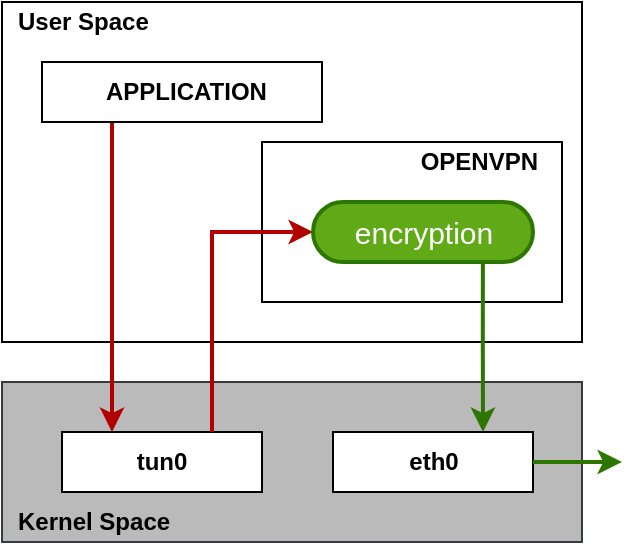 <mxfile version="12.7.9" type="device" pages="7"><diagram id="2Gxh2PVVWL3jAy-xPozY" name="Page-1"><mxGraphModel dx="765" dy="545" grid="1" gridSize="10" guides="1" tooltips="1" connect="1" arrows="1" fold="1" page="1" pageScale="1" pageWidth="850" pageHeight="1100" math="0" shadow="0"><root><mxCell id="0"/><mxCell id="1" parent="0"/><mxCell id="bnL7EOMw9ovjfz_yqcoo-2" value="" style="rounded=0;whiteSpace=wrap;html=1;fillColor=none;" parent="1" vertex="1"><mxGeometry x="200" y="330" width="290" height="170" as="geometry"/></mxCell><mxCell id="bnL7EOMw9ovjfz_yqcoo-3" value="" style="rounded=0;whiteSpace=wrap;html=1;fillColor=#BABABA;strokeColor=#36393d;" parent="1" vertex="1"><mxGeometry x="200" y="520" width="290" height="80" as="geometry"/></mxCell><mxCell id="bnL7EOMw9ovjfz_yqcoo-4" value="User Space" style="text;html=1;strokeColor=none;fillColor=none;align=left;verticalAlign=middle;whiteSpace=wrap;rounded=0;fontSize=12;fontStyle=1" parent="1" vertex="1"><mxGeometry x="206" y="330" width="80" height="20" as="geometry"/></mxCell><mxCell id="bnL7EOMw9ovjfz_yqcoo-5" value="Kernel Space" style="text;html=1;strokeColor=none;fillColor=none;align=left;verticalAlign=middle;whiteSpace=wrap;rounded=0;fontSize=12;fontStyle=1" parent="1" vertex="1"><mxGeometry x="206" y="580" width="80" height="20" as="geometry"/></mxCell><mxCell id="bnL7EOMw9ovjfz_yqcoo-13" style="edgeStyle=orthogonalEdgeStyle;rounded=0;orthogonalLoop=1;jettySize=auto;html=1;entryX=0.25;entryY=0;entryDx=0;entryDy=0;fontSize=12;exitX=0.25;exitY=1;exitDx=0;exitDy=0;strokeWidth=2;fillColor=#e51400;strokeColor=#B20000;" parent="1" source="bnL7EOMw9ovjfz_yqcoo-6" target="bnL7EOMw9ovjfz_yqcoo-11" edge="1"><mxGeometry relative="1" as="geometry"><Array as="points"><mxPoint x="255" y="390"/></Array></mxGeometry></mxCell><mxCell id="bnL7EOMw9ovjfz_yqcoo-6" value="" style="rounded=0;whiteSpace=wrap;html=1;fillColor=none;" parent="1" vertex="1"><mxGeometry x="220" y="360" width="140" height="30" as="geometry"/></mxCell><mxCell id="bnL7EOMw9ovjfz_yqcoo-7" value="" style="rounded=0;whiteSpace=wrap;html=1;fillColor=none;" parent="1" vertex="1"><mxGeometry x="330" y="400" width="150" height="80" as="geometry"/></mxCell><mxCell id="bnL7EOMw9ovjfz_yqcoo-8" value="APPLICATION" style="text;html=1;strokeColor=none;fillColor=none;align=left;verticalAlign=middle;whiteSpace=wrap;rounded=0;fontSize=12;fontStyle=1" parent="1" vertex="1"><mxGeometry x="250" y="365" width="80" height="20" as="geometry"/></mxCell><mxCell id="bnL7EOMw9ovjfz_yqcoo-9" value="OPENVPN" style="text;html=1;strokeColor=none;fillColor=none;align=right;verticalAlign=middle;whiteSpace=wrap;rounded=0;fontSize=12;fontStyle=1" parent="1" vertex="1"><mxGeometry x="390" y="400" width="80" height="20" as="geometry"/></mxCell><mxCell id="bnL7EOMw9ovjfz_yqcoo-11" value="tun0" style="rounded=0;whiteSpace=wrap;html=1;fontStyle=1" parent="1" vertex="1"><mxGeometry x="230" y="545" width="100" height="30" as="geometry"/></mxCell><mxCell id="bnL7EOMw9ovjfz_yqcoo-12" value="eth0" style="rounded=0;whiteSpace=wrap;html=1;fontStyle=1" parent="1" vertex="1"><mxGeometry x="365.5" y="545" width="100" height="30" as="geometry"/></mxCell><mxCell id="bnL7EOMw9ovjfz_yqcoo-15" style="edgeStyle=orthogonalEdgeStyle;rounded=0;orthogonalLoop=1;jettySize=auto;html=1;entryX=0;entryY=0.5;entryDx=0;entryDy=0;fontSize=12;exitX=0.75;exitY=0;exitDx=0;exitDy=0;strokeWidth=2;fillColor=#e51400;strokeColor=#B20000;" parent="1" source="bnL7EOMw9ovjfz_yqcoo-11" target="ykieWisBq4NLvNs4zli6-2" edge="1"><mxGeometry relative="1" as="geometry"><mxPoint x="266" y="300" as="sourcePoint"/><mxPoint x="365.571" y="444.857" as="targetPoint"/><Array as="points"><mxPoint x="305" y="445"/></Array></mxGeometry></mxCell><mxCell id="bnL7EOMw9ovjfz_yqcoo-18" style="edgeStyle=orthogonalEdgeStyle;rounded=0;orthogonalLoop=1;jettySize=auto;html=1;entryX=0.75;entryY=0;entryDx=0;entryDy=0;fontSize=12;exitX=0.75;exitY=1;exitDx=0;exitDy=0;strokeWidth=2;fillColor=#60a917;strokeColor=#2D7600;" parent="1" target="bnL7EOMw9ovjfz_yqcoo-12" edge="1"><mxGeometry relative="1" as="geometry"><mxPoint x="440.429" y="460.286" as="sourcePoint"/><mxPoint x="352.6" y="430" as="targetPoint"/><Array as="points"><mxPoint x="440" y="500"/><mxPoint x="440" y="500"/></Array></mxGeometry></mxCell><mxCell id="ykieWisBq4NLvNs4zli6-2" value="encryption" style="rounded=1;whiteSpace=wrap;html=1;strokeColor=#2D7600;strokeWidth=2;fillColor=#60a917;fontSize=15;align=center;fontColor=#ffffff;arcSize=50;" parent="1" vertex="1"><mxGeometry x="355.5" y="430" width="110" height="30" as="geometry"/></mxCell><mxCell id="bnL7EOMw9ovjfz_yqcoo-19" style="edgeStyle=orthogonalEdgeStyle;rounded=0;orthogonalLoop=1;jettySize=auto;html=1;fontSize=12;strokeWidth=2;fillColor=#60a917;strokeColor=#2D7600;exitX=1;exitY=0.5;exitDx=0;exitDy=0;" parent="1" source="bnL7EOMw9ovjfz_yqcoo-12" edge="1"><mxGeometry relative="1" as="geometry"><mxPoint x="510" y="560" as="targetPoint"/></mxGeometry></mxCell></root></mxGraphModel></diagram><diagram id="q6gEpP1vyjXCGdegm1OZ" name="Page-2"><mxGraphModel dx="1008" dy="563" grid="1" gridSize="10" guides="1" tooltips="1" connect="1" arrows="1" fold="1" page="1" pageScale="1" pageWidth="850" pageHeight="1100" math="0" shadow="0"><root><mxCell id="y9zjN9PgaKsKnMQRcDER-0"/><mxCell id="y9zjN9PgaKsKnMQRcDER-1" parent="y9zjN9PgaKsKnMQRcDER-0"/><mxCell id="y9zjN9PgaKsKnMQRcDER-2" value="" style="rounded=0;whiteSpace=wrap;html=1;fontSize=12;align=right;" parent="y9zjN9PgaKsKnMQRcDER-1" vertex="1"><mxGeometry x="230" y="130" width="310" height="260" as="geometry"/></mxCell><mxCell id="y9zjN9PgaKsKnMQRcDER-3" value="iptables and routing engine" style="rounded=0;whiteSpace=wrap;html=1;fontSize=14;align=center;fontStyle=2" parent="y9zjN9PgaKsKnMQRcDER-1" vertex="1"><mxGeometry x="275" y="240" width="220" height="40" as="geometry"/></mxCell><mxCell id="y9zjN9PgaKsKnMQRcDER-4" value="" style="rounded=0;whiteSpace=wrap;html=1;fillColor=#BABABA;fontSize=12;align=right;" parent="y9zjN9PgaKsKnMQRcDER-1" vertex="1"><mxGeometry x="215" y="165" width="30" height="20" as="geometry"/></mxCell><mxCell id="y9zjN9PgaKsKnMQRcDER-5" value="" style="rounded=0;whiteSpace=wrap;html=1;fillColor=#BABABA;fontSize=12;align=right;" parent="y9zjN9PgaKsKnMQRcDER-1" vertex="1"><mxGeometry x="525" y="165" width="30" height="20" as="geometry"/></mxCell><mxCell id="y9zjN9PgaKsKnMQRcDER-6" value="eth1" style="text;html=1;strokeColor=none;fillColor=none;align=left;verticalAlign=middle;whiteSpace=wrap;rounded=0;fontSize=15;fontStyle=1" parent="y9zjN9PgaKsKnMQRcDER-1" vertex="1"><mxGeometry x="235" y="143" width="40" height="20" as="geometry"/></mxCell><mxCell id="y9zjN9PgaKsKnMQRcDER-7" value="eth0" style="text;html=1;strokeColor=none;fillColor=none;align=right;verticalAlign=middle;whiteSpace=wrap;rounded=0;fontSize=15;fontStyle=1" parent="y9zjN9PgaKsKnMQRcDER-1" vertex="1"><mxGeometry x="495" y="143" width="40" height="20" as="geometry"/></mxCell><mxCell id="y9zjN9PgaKsKnMQRcDER-9" value="&lt;span style=&quot;white-space: normal&quot;&gt;openvpn&lt;/span&gt;" style="rounded=1;whiteSpace=wrap;html=1;fontSize=12;align=center;arcSize=50;" parent="y9zjN9PgaKsKnMQRcDER-1" vertex="1"><mxGeometry x="290" y="335" width="80" height="30" as="geometry"/></mxCell><mxCell id="y9zjN9PgaKsKnMQRcDER-10" value="" style="rounded=0;whiteSpace=wrap;html=1;fillColor=#BABABA;fontSize=12;align=right;" parent="y9zjN9PgaKsKnMQRcDER-1" vertex="1"><mxGeometry x="425" y="339" width="30" height="20" as="geometry"/></mxCell><mxCell id="y9zjN9PgaKsKnMQRcDER-11" value="tun0" style="text;html=1;strokeColor=none;fillColor=none;align=center;verticalAlign=middle;whiteSpace=wrap;rounded=0;fontSize=15;fontStyle=1" parent="y9zjN9PgaKsKnMQRcDER-1" vertex="1"><mxGeometry x="455" y="344" width="40" height="10" as="geometry"/></mxCell><mxCell id="y9zjN9PgaKsKnMQRcDER-13" value="" style="shape=link;html=1;strokeWidth=4;fontSize=12;entryX=0.25;entryY=1;entryDx=0;entryDy=0;exitX=0.5;exitY=0;exitDx=0;exitDy=0;fillColor=#60a917;strokeColor=#2D7600;" parent="y9zjN9PgaKsKnMQRcDER-1" source="y9zjN9PgaKsKnMQRcDER-9" target="y9zjN9PgaKsKnMQRcDER-3" edge="1"><mxGeometry width="50" height="50" relative="1" as="geometry"><mxPoint x="320" y="330" as="sourcePoint"/><mxPoint x="370" y="280" as="targetPoint"/></mxGeometry></mxCell><mxCell id="y9zjN9PgaKsKnMQRcDER-14" value="" style="endArrow=none;html=1;strokeWidth=4;fontSize=12;exitX=1;exitY=0.5;exitDx=0;exitDy=0;entryX=0;entryY=0.5;entryDx=0;entryDy=0;fillColor=#e51400;strokeColor=#B20000;" parent="y9zjN9PgaKsKnMQRcDER-1" source="y9zjN9PgaKsKnMQRcDER-9" target="y9zjN9PgaKsKnMQRcDER-10" edge="1"><mxGeometry width="50" height="50" relative="1" as="geometry"><mxPoint x="380" y="385" as="sourcePoint"/><mxPoint x="430" y="335" as="targetPoint"/></mxGeometry></mxCell><mxCell id="y9zjN9PgaKsKnMQRcDER-15" value="" style="endArrow=none;html=1;strokeWidth=4;fontSize=12;entryX=0.5;entryY=0;entryDx=0;entryDy=0;fillColor=#e51400;strokeColor=#B20000;" parent="y9zjN9PgaKsKnMQRcDER-1" target="y9zjN9PgaKsKnMQRcDER-10" edge="1"><mxGeometry width="50" height="50" relative="1" as="geometry"><mxPoint x="440" y="314.0" as="sourcePoint"/><mxPoint x="440" y="345" as="targetPoint"/></mxGeometry></mxCell><mxCell id="y9zjN9PgaKsKnMQRcDER-16" value="" style="endArrow=none;html=1;strokeWidth=4;fontSize=12;exitX=0;exitY=0.5;exitDx=0;exitDy=0;entryX=0.75;entryY=0;entryDx=0;entryDy=0;rounded=1;fillColor=#e51400;strokeColor=#B20000;" parent="y9zjN9PgaKsKnMQRcDER-1" source="y9zjN9PgaKsKnMQRcDER-5" target="y9zjN9PgaKsKnMQRcDER-3" edge="1"><mxGeometry width="50" height="50" relative="1" as="geometry"><mxPoint x="450.0" y="290" as="sourcePoint"/><mxPoint x="450" y="340" as="targetPoint"/><Array as="points"><mxPoint x="440" y="175"/></Array></mxGeometry></mxCell><mxCell id="y9zjN9PgaKsKnMQRcDER-17" value="" style="endArrow=none;html=1;strokeWidth=4;fontSize=12;exitX=0.25;exitY=0;exitDx=0;exitDy=0;entryX=1;entryY=0.5;entryDx=0;entryDy=0;curved=1;shape=link;fillColor=#60a917;strokeColor=#2D7600;" parent="y9zjN9PgaKsKnMQRcDER-1" source="y9zjN9PgaKsKnMQRcDER-3" target="y9zjN9PgaKsKnMQRcDER-4" edge="1"><mxGeometry width="50" height="50" relative="1" as="geometry"><mxPoint x="290.0" y="245" as="sourcePoint"/><mxPoint x="375" y="180" as="targetPoint"/><Array as="points"><mxPoint x="330" y="175"/></Array></mxGeometry></mxCell><mxCell id="y9zjN9PgaKsKnMQRcDER-18" value="" style="shape=link;html=1;strokeWidth=4;fontSize=12;entryX=0;entryY=0.5;entryDx=0;entryDy=0;fillColor=#60a917;strokeColor=#2D7600;" parent="y9zjN9PgaKsKnMQRcDER-1" target="y9zjN9PgaKsKnMQRcDER-4" edge="1"><mxGeometry width="50" height="50" relative="1" as="geometry"><mxPoint x="130" y="175" as="sourcePoint"/><mxPoint x="210" y="190" as="targetPoint"/></mxGeometry></mxCell><mxCell id="y9zjN9PgaKsKnMQRcDER-19" value="" style="endArrow=none;html=1;strokeWidth=4;fontSize=12;exitX=1;exitY=0.5;exitDx=0;exitDy=0;fillColor=#e51400;strokeColor=#B20000;" parent="y9zjN9PgaKsKnMQRcDER-1" source="y9zjN9PgaKsKnMQRcDER-5" edge="1"><mxGeometry width="50" height="50" relative="1" as="geometry"><mxPoint x="600" y="210" as="sourcePoint"/><mxPoint x="640" y="175" as="targetPoint"/></mxGeometry></mxCell><mxCell id="y9zjN9PgaKsKnMQRcDER-27" value="INTERNET" style="text;html=1;strokeColor=none;fillColor=none;align=right;verticalAlign=middle;whiteSpace=wrap;rounded=0;fontSize=17;" parent="y9zjN9PgaKsKnMQRcDER-1" vertex="1"><mxGeometry x="20" y="148" width="100" height="50" as="geometry"/></mxCell><mxCell id="y9zjN9PgaKsKnMQRcDER-28" value="internal network" style="text;html=1;strokeColor=none;fillColor=none;align=left;verticalAlign=middle;whiteSpace=wrap;rounded=0;fontSize=17;" parent="y9zjN9PgaKsKnMQRcDER-1" vertex="1"><mxGeometry x="650" y="150" width="100" height="50" as="geometry"/></mxCell><mxCell id="y9zjN9PgaKsKnMQRcDER-33" value="192.168.0.1" style="text;html=1;strokeColor=none;fillColor=none;align=left;verticalAlign=middle;whiteSpace=wrap;rounded=0;fontSize=10;fontStyle=2" parent="y9zjN9PgaKsKnMQRcDER-1" vertex="1"><mxGeometry x="560" y="156.5" width="70" height="13" as="geometry"/></mxCell><mxCell id="y9zjN9PgaKsKnMQRcDER-36" value="192.168.0.0/24" style="text;html=1;strokeColor=none;fillColor=none;align=left;verticalAlign=middle;whiteSpace=wrap;rounded=0;fontSize=10;fontStyle=2" parent="y9zjN9PgaKsKnMQRcDER-1" vertex="1"><mxGeometry x="650" y="200" width="70" height="13" as="geometry"/></mxCell><mxCell id="y9zjN9PgaKsKnMQRcDER-37" value="public IP" style="text;html=1;strokeColor=none;fillColor=none;align=right;verticalAlign=middle;whiteSpace=wrap;rounded=0;fontSize=10;fontStyle=2" parent="y9zjN9PgaKsKnMQRcDER-1" vertex="1"><mxGeometry x="140" y="153.5" width="70" height="13" as="geometry"/></mxCell><mxCell id="y9zjN9PgaKsKnMQRcDER-39" value="&lt;span style=&quot;font-size: 10px;&quot;&gt;10.8.0.1&lt;/span&gt;" style="text;html=1;strokeColor=none;fillColor=none;align=center;verticalAlign=middle;whiteSpace=wrap;rounded=0;fontSize=10;fontStyle=2" parent="y9zjN9PgaKsKnMQRcDER-1" vertex="1"><mxGeometry x="410" y="359" width="60" height="13" as="geometry"/></mxCell><mxCell id="y9zjN9PgaKsKnMQRcDER-41" value="" style="endArrow=none;html=1;strokeWidth=4;fontSize=12;exitX=0.75;exitY=1;exitDx=0;exitDy=0;entryX=0.5;entryY=0;entryDx=0;entryDy=0;fillColor=#e51400;strokeColor=#B20000;" parent="y9zjN9PgaKsKnMQRcDER-1" source="y9zjN9PgaKsKnMQRcDER-3" edge="1"><mxGeometry width="50" height="50" relative="1" as="geometry"><mxPoint x="440.0" y="280" as="sourcePoint"/><mxPoint x="440" y="300" as="targetPoint"/></mxGeometry></mxCell><mxCell id="y9zjN9PgaKsKnMQRcDER-43" value="tunnel entry and exit point" style="text;html=1;strokeColor=none;fillColor=none;align=left;verticalAlign=middle;whiteSpace=wrap;rounded=0;fontSize=11;fontStyle=2" parent="y9zjN9PgaKsKnMQRcDER-1" vertex="1"><mxGeometry x="455" y="287" width="90" height="40" as="geometry"/></mxCell><mxCell id="lCAaFNdQ_fROax1Qq2bc-1" value="" style="rhombus;whiteSpace=wrap;html=1;strokeWidth=2;fontSize=15;align=center;fillColor=#000000;strokeColor=#B20000;fontColor=#ffffff;" vertex="1" parent="y9zjN9PgaKsKnMQRcDER-1"><mxGeometry x="430" y="297" width="20" height="20" as="geometry"/></mxCell></root></mxGraphModel></diagram><diagram id="kWKFOkUEibINnU5A3KW6" name="Page-3"><mxGraphModel dx="835" dy="466" grid="1" gridSize="10" guides="1" tooltips="1" connect="1" arrows="1" fold="1" page="1" pageScale="1" pageWidth="850" pageHeight="1100" math="0" shadow="0"><root><mxCell id="woJ1IDkSWNfxMpXiz3Ig-0"/><mxCell id="woJ1IDkSWNfxMpXiz3Ig-1" parent="woJ1IDkSWNfxMpXiz3Ig-0"/><mxCell id="woJ1IDkSWNfxMpXiz3Ig-11" style="edgeStyle=orthogonalEdgeStyle;rounded=1;orthogonalLoop=1;jettySize=auto;html=1;entryX=0.5;entryY=0;entryDx=0;entryDy=0;strokeWidth=2;fontSize=11;exitX=1;exitY=0.5;exitDx=0;exitDy=0;" parent="woJ1IDkSWNfxMpXiz3Ig-1" source="woJ1IDkSWNfxMpXiz3Ig-4" target="woJ1IDkSWNfxMpXiz3Ig-7" edge="1"><mxGeometry relative="1" as="geometry"><Array as="points"><mxPoint x="278" y="370"/></Array></mxGeometry></mxCell><mxCell id="woJ1IDkSWNfxMpXiz3Ig-13" style="edgeStyle=orthogonalEdgeStyle;rounded=1;orthogonalLoop=1;jettySize=auto;html=1;entryX=0.5;entryY=0;entryDx=0;entryDy=0;strokeWidth=2;fontSize=11;" parent="woJ1IDkSWNfxMpXiz3Ig-1" source="woJ1IDkSWNfxMpXiz3Ig-4" target="woJ1IDkSWNfxMpXiz3Ig-10" edge="1"><mxGeometry relative="1" as="geometry"><Array as="points"><mxPoint x="105" y="450"/><mxPoint x="105" y="450"/></Array></mxGeometry></mxCell><mxCell id="woJ1IDkSWNfxMpXiz3Ig-4" value="&lt;table border=&quot;1&quot; width=&quot;100%&quot; cellpadding=&quot;4&quot; style=&quot;width: 100% ; height: 100% ; border-collapse: collapse&quot;&gt;&lt;tbody&gt;&lt;tr&gt;&lt;th&gt;&lt;b&gt;PREROUTING&lt;/b&gt;&lt;/th&gt;&lt;/tr&gt;&lt;tr&gt;&lt;td&gt;&lt;i&gt;rule 1&lt;/i&gt;&lt;/td&gt;&lt;/tr&gt;&lt;tr&gt;&lt;td&gt;&lt;i&gt;jump rule&lt;br&gt;&lt;/i&gt;&lt;/td&gt;&lt;/tr&gt;&lt;tr&gt;&lt;td&gt;&lt;i&gt;next rule&lt;/i&gt;&lt;/td&gt;&lt;/tr&gt;&lt;tr&gt;&lt;td&gt;&lt;i&gt;last rule&lt;/i&gt;&lt;/td&gt;&lt;/tr&gt;&lt;/tbody&gt;&lt;/table&gt;" style="text;html=1;strokeColor=none;fillColor=none;overflow=fill;fontSize=11;align=center;" parent="woJ1IDkSWNfxMpXiz3Ig-1" vertex="1"><mxGeometry x="50" y="315" width="110" height="110" as="geometry"/></mxCell><mxCell id="woJ1IDkSWNfxMpXiz3Ig-9" style="edgeStyle=orthogonalEdgeStyle;rounded=1;orthogonalLoop=1;jettySize=auto;html=1;entryX=0.5;entryY=0;entryDx=0;entryDy=0;strokeWidth=2;fontSize=11;dashed=1;exitX=1;exitY=0.5;exitDx=0;exitDy=0;dashPattern=1 2;" parent="woJ1IDkSWNfxMpXiz3Ig-1" source="woJ1IDkSWNfxMpXiz3Ig-7" target="woJ1IDkSWNfxMpXiz3Ig-8" edge="1"><mxGeometry relative="1" as="geometry"><mxPoint x="600" y="565" as="sourcePoint"/><Array as="points"><mxPoint x="370" y="465"/><mxPoint x="370" y="390"/><mxPoint x="472" y="390"/></Array></mxGeometry></mxCell><mxCell id="pqVwQaMfqyulbZ3cfGr7-2" style="edgeStyle=orthogonalEdgeStyle;rounded=1;orthogonalLoop=1;jettySize=auto;html=1;strokeWidth=2;exitX=0.5;exitY=1;exitDx=0;exitDy=0;entryX=1.003;entryY=0.72;entryDx=0;entryDy=0;entryPerimeter=0;" parent="woJ1IDkSWNfxMpXiz3Ig-1" source="woJ1IDkSWNfxMpXiz3Ig-7" target="woJ1IDkSWNfxMpXiz3Ig-4" edge="1"><mxGeometry relative="1" as="geometry"><Array as="points"><mxPoint x="277" y="540"/><mxPoint x="190" y="540"/><mxPoint x="190" y="394"/></Array><mxPoint x="162" y="393" as="targetPoint"/></mxGeometry></mxCell><mxCell id="woJ1IDkSWNfxMpXiz3Ig-7" value="&lt;table border=&quot;1&quot; width=&quot;100%&quot; cellpadding=&quot;4&quot; style=&quot;width: 100% ; height: 100% ; border-collapse: collapse&quot;&gt;&lt;tbody&gt;&lt;tr&gt;&lt;th&gt;&lt;b&gt;APP1_FIREWALL&lt;/b&gt;&lt;/th&gt;&lt;/tr&gt;&lt;tr&gt;&lt;td&gt;&lt;i&gt;rule 1&lt;/i&gt;&lt;/td&gt;&lt;/tr&gt;&lt;tr&gt;&lt;td&gt;&lt;i&gt;jump rule&lt;/i&gt;&lt;/td&gt;&lt;/tr&gt;&lt;tr&gt;&lt;td&gt;&lt;i&gt;next rule&lt;/i&gt;&lt;/td&gt;&lt;/tr&gt;&lt;tr&gt;&lt;td&gt;&lt;i&gt;last rule&lt;/i&gt;&lt;/td&gt;&lt;/tr&gt;&lt;/tbody&gt;&lt;/table&gt;" style="text;html=1;strokeColor=none;fillColor=none;overflow=fill;fontSize=11;align=center;" parent="woJ1IDkSWNfxMpXiz3Ig-1" vertex="1"><mxGeometry x="225" y="410" width="105" height="110" as="geometry"/></mxCell><mxCell id="woJ1IDkSWNfxMpXiz3Ig-12" style="edgeStyle=orthogonalEdgeStyle;rounded=1;orthogonalLoop=1;jettySize=auto;html=1;strokeWidth=2;fontSize=11;exitX=0.5;exitY=1;exitDx=0;exitDy=0;entryX=1.007;entryY=0.707;entryDx=0;entryDy=0;dashed=1;entryPerimeter=0;dashPattern=1 2;" parent="woJ1IDkSWNfxMpXiz3Ig-1" source="woJ1IDkSWNfxMpXiz3Ig-8" target="woJ1IDkSWNfxMpXiz3Ig-7" edge="1"><mxGeometry relative="1" as="geometry"><Array as="points"><mxPoint x="472" y="540"/><mxPoint x="370" y="540"/><mxPoint x="370" y="488"/></Array><mxPoint x="752" y="535" as="targetPoint"/></mxGeometry></mxCell><mxCell id="woJ1IDkSWNfxMpXiz3Ig-8" value="&lt;table border=&quot;1&quot; width=&quot;100%&quot; cellpadding=&quot;4&quot; style=&quot;width: 100% ; height: 100% ; border-collapse: collapse&quot;&gt;&lt;tbody&gt;&lt;tr&gt;&lt;th&gt;&lt;b&gt;APP{n}_FIREWALL&lt;/b&gt;&lt;/th&gt;&lt;/tr&gt;&lt;tr&gt;&lt;td&gt;&lt;i&gt;rule 1&lt;/i&gt;&lt;/td&gt;&lt;/tr&gt;&lt;tr&gt;&lt;td&gt;&lt;i&gt;...&lt;/i&gt;&lt;/td&gt;&lt;/tr&gt;&lt;tr&gt;&lt;td&gt;&lt;i&gt;last rule&lt;/i&gt;&lt;/td&gt;&lt;/tr&gt;&lt;/tbody&gt;&lt;/table&gt;" style="text;html=1;strokeColor=none;fillColor=none;overflow=fill;fontSize=11;align=center;" parent="woJ1IDkSWNfxMpXiz3Ig-1" vertex="1"><mxGeometry x="410" y="410" width="125" height="110" as="geometry"/></mxCell><mxCell id="woJ1IDkSWNfxMpXiz3Ig-10" value="&lt;table border=&quot;1&quot; width=&quot;100%&quot; cellpadding=&quot;4&quot; style=&quot;width: 100% ; height: 100% ; border-collapse: collapse&quot;&gt;&lt;tbody&gt;&lt;tr&gt;&lt;th&gt;&lt;b&gt;INPUT&lt;/b&gt;&lt;/th&gt;&lt;/tr&gt;&lt;tr&gt;&lt;td&gt;&lt;i&gt;rule 1&lt;/i&gt;&lt;/td&gt;&lt;/tr&gt;&lt;tr&gt;&lt;td&gt;&lt;i&gt;...&lt;/i&gt;&lt;/td&gt;&lt;/tr&gt;&lt;tr&gt;&lt;td&gt;&lt;i&gt;last rule&lt;/i&gt;&lt;/td&gt;&lt;/tr&gt;&lt;/tbody&gt;&lt;/table&gt;" style="text;html=1;strokeColor=none;fillColor=none;overflow=fill;fontSize=11;align=center;" parent="woJ1IDkSWNfxMpXiz3Ig-1" vertex="1"><mxGeometry x="50" y="485" width="110" height="110" as="geometry"/></mxCell></root></mxGraphModel></diagram><diagram id="htvx0210hI2VqbaeqmIK" name="Page-4"><mxGraphModel dx="2924" dy="1632" grid="1" gridSize="10" guides="1" tooltips="1" connect="1" arrows="1" fold="1" page="1" pageScale="1" pageWidth="850" pageHeight="1100" math="0" shadow="0"><root><mxCell id="74zGjGMep3Pno55tc-ew-0"/><mxCell id="74zGjGMep3Pno55tc-ew-1" parent="74zGjGMep3Pno55tc-ew-0"/><mxCell id="74zGjGMep3Pno55tc-ew-18" value="" style="rounded=0;whiteSpace=wrap;html=1;fillColor=#ffe6cc;strokeColor=#d79b00;" vertex="1" parent="74zGjGMep3Pno55tc-ew-1"><mxGeometry x="130" y="679" width="610" height="425" as="geometry"/></mxCell><mxCell id="74zGjGMep3Pno55tc-ew-23" value="" style="rounded=0;whiteSpace=wrap;html=1;fillColor=#a20025;strokeColor=#6F0000;strokeWidth=4;fontColor=#ffffff;opacity=20;" vertex="1" parent="74zGjGMep3Pno55tc-ew-1"><mxGeometry x="155" y="703" width="560" height="170" as="geometry"/></mxCell><mxCell id="74zGjGMep3Pno55tc-ew-2" value="" style="rounded=0;whiteSpace=wrap;html=1;fillColor=#dae8fc;strokeColor=#6c8ebf;" vertex="1" parent="74zGjGMep3Pno55tc-ew-1"><mxGeometry x="130" y="100" width="610" height="200" as="geometry"/></mxCell><mxCell id="74zGjGMep3Pno55tc-ew-5" value="Service Client Layer" style="text;html=1;strokeColor=none;fillColor=none;align=left;verticalAlign=middle;whiteSpace=wrap;rounded=0;fontStyle=1;fontSize=18;" vertex="1" parent="74zGjGMep3Pno55tc-ew-1"><mxGeometry x="130" y="70" width="230" height="20" as="geometry"/></mxCell><mxCell id="74zGjGMep3Pno55tc-ew-6" value="Mysterium VPN application" style="rounded=1;whiteSpace=wrap;html=1;align=center;fontSize=18;fillColor=#0050ef;strokeColor=#001DBC;fontColor=#ffffff;strokeWidth=4;" vertex="1" parent="74zGjGMep3Pno55tc-ew-1"><mxGeometry x="220" y="150" width="160" height="100" as="geometry"/></mxCell><mxCell id="74zGjGMep3Pno55tc-ew-7" value="3rd party VPN application" style="rounded=1;whiteSpace=wrap;html=1;align=center;fontSize=18;fillColor=#0050ef;strokeColor=#001DBC;fontColor=#ffffff;strokeWidth=4;" vertex="1" parent="74zGjGMep3Pno55tc-ew-1"><mxGeometry x="480" y="150" width="160" height="100" as="geometry"/></mxCell><mxCell id="74zGjGMep3Pno55tc-ew-8" value="" style="rounded=0;whiteSpace=wrap;html=1;fillColor=#d5e8d4;strokeColor=#82b366;" vertex="1" parent="74zGjGMep3Pno55tc-ew-1"><mxGeometry x="130" y="380" width="610" height="200" as="geometry"/></mxCell><mxCell id="74zGjGMep3Pno55tc-ew-9" value="Service Provider Layer" style="text;html=1;strokeColor=none;fillColor=none;align=left;verticalAlign=middle;whiteSpace=wrap;rounded=0;fontStyle=1;fontSize=18;" vertex="1" parent="74zGjGMep3Pno55tc-ew-1"><mxGeometry x="130" y="340" width="140" height="20" as="geometry"/></mxCell><mxCell id="74zGjGMep3Pno55tc-ew-10" value="Service Node" style="rounded=1;whiteSpace=wrap;html=1;align=center;fontSize=18;fillColor=#60a917;strokeColor=#2D7600;fontColor=#ffffff;strokeWidth=4;" vertex="1" parent="74zGjGMep3Pno55tc-ew-1"><mxGeometry x="170" y="430" width="160" height="100" as="geometry"/></mxCell><mxCell id="74zGjGMep3Pno55tc-ew-11" value="Service Node" style="rounded=1;whiteSpace=wrap;html=1;align=center;fontSize=18;fillColor=#60a917;strokeColor=#2D7600;fontColor=#ffffff;strokeWidth=4;" vertex="1" parent="74zGjGMep3Pno55tc-ew-1"><mxGeometry x="540" y="430" width="160" height="100" as="geometry"/></mxCell><mxCell id="74zGjGMep3Pno55tc-ew-19" value="Service Provider Layer" style="text;html=1;strokeColor=none;fillColor=none;align=left;verticalAlign=middle;whiteSpace=wrap;rounded=0;fontStyle=1;fontSize=18;" vertex="1" parent="74zGjGMep3Pno55tc-ew-1"><mxGeometry x="130" y="640" width="140" height="20" as="geometry"/></mxCell><mxCell id="74zGjGMep3Pno55tc-ew-20" value="&lt;b&gt;Identity&lt;br&gt;&lt;/b&gt;Service" style="rounded=1;whiteSpace=wrap;html=1;align=center;fontSize=18;fillColor=#a0522d;strokeColor=#6D1F00;fontColor=#ffffff;strokeWidth=4;" vertex="1" parent="74zGjGMep3Pno55tc-ew-1"><mxGeometry x="170" y="738" width="160" height="100" as="geometry"/></mxCell><mxCell id="74zGjGMep3Pno55tc-ew-21" value="&lt;b&gt;Payment&lt;br&gt;&lt;/b&gt;Service" style="rounded=1;whiteSpace=wrap;html=1;align=center;fontSize=18;fillColor=#a0522d;strokeColor=#6D1F00;fontColor=#ffffff;strokeWidth=4;" vertex="1" parent="74zGjGMep3Pno55tc-ew-1"><mxGeometry x="540" y="738" width="160" height="100" as="geometry"/></mxCell><mxCell id="74zGjGMep3Pno55tc-ew-22" value="&lt;b&gt;Discovery&lt;br&gt;&lt;/b&gt;Service" style="rounded=1;whiteSpace=wrap;html=1;align=center;fontSize=18;fillColor=#a0522d;strokeColor=#6D1F00;fontColor=#ffffff;strokeWidth=4;" vertex="1" parent="74zGjGMep3Pno55tc-ew-1"><mxGeometry x="355" y="738" width="160" height="100" as="geometry"/></mxCell><mxCell id="74zGjGMep3Pno55tc-ew-24" value="" style="rounded=0;whiteSpace=wrap;html=1;fillColor=#a20025;strokeColor=#6F0000;strokeWidth=4;fontColor=#ffffff;opacity=20;" vertex="1" parent="74zGjGMep3Pno55tc-ew-1"><mxGeometry x="155" y="910.5" width="560" height="170" as="geometry"/></mxCell><mxCell id="74zGjGMep3Pno55tc-ew-25" value="Registered Identities" style="rounded=1;whiteSpace=wrap;html=1;align=center;fontSize=18;fillColor=#a0522d;strokeColor=#6D1F00;fontColor=#ffffff;strokeWidth=4;" vertex="1" parent="74zGjGMep3Pno55tc-ew-1"><mxGeometry x="170" y="945.5" width="160" height="100" as="geometry"/></mxCell><mxCell id="74zGjGMep3Pno55tc-ew-26" value="Balance" style="rounded=1;whiteSpace=wrap;html=1;align=center;fontSize=18;fillColor=#a0522d;strokeColor=#6D1F00;fontColor=#ffffff;strokeWidth=4;" vertex="1" parent="74zGjGMep3Pno55tc-ew-1"><mxGeometry x="540" y="945.5" width="160" height="100" as="geometry"/></mxCell><mxCell id="74zGjGMep3Pno55tc-ew-27" value="Available&lt;br&gt;Services" style="rounded=1;whiteSpace=wrap;html=1;align=center;fontSize=18;fillColor=#a0522d;strokeColor=#6D1F00;fontColor=#ffffff;strokeWidth=4;" vertex="1" parent="74zGjGMep3Pno55tc-ew-1"><mxGeometry x="355" y="945.5" width="160" height="100" as="geometry"/></mxCell><mxCell id="74zGjGMep3Pno55tc-ew-28" value="Decentralized Service Infrastructure Layer" style="text;html=1;strokeColor=none;fillColor=none;align=left;verticalAlign=middle;whiteSpace=wrap;rounded=0;fontStyle=1;fontSize=15;" vertex="1" parent="74zGjGMep3Pno55tc-ew-1"><mxGeometry x="155" y="704" width="425" height="20" as="geometry"/></mxCell><mxCell id="74zGjGMep3Pno55tc-ew-29" value="Decentralized Databases Layer" style="text;html=1;strokeColor=none;fillColor=none;align=left;verticalAlign=middle;whiteSpace=wrap;rounded=0;fontStyle=1;fontSize=15;" vertex="1" parent="74zGjGMep3Pno55tc-ew-1"><mxGeometry x="155" y="1056.5" width="425" height="20" as="geometry"/></mxCell><mxCell id="74zGjGMep3Pno55tc-ew-30" value="" style="endArrow=classic;startArrow=classic;html=1;fontSize=15;entryX=0.5;entryY=1;entryDx=0;entryDy=0;exitX=0.5;exitY=0;exitDx=0;exitDy=0;strokeWidth=4;" edge="1" parent="74zGjGMep3Pno55tc-ew-1" source="74zGjGMep3Pno55tc-ew-25" target="74zGjGMep3Pno55tc-ew-20"><mxGeometry width="50" height="50" relative="1" as="geometry"><mxPoint x="260" y="924" as="sourcePoint"/><mxPoint x="310" y="874" as="targetPoint"/></mxGeometry></mxCell><mxCell id="74zGjGMep3Pno55tc-ew-31" value="" style="endArrow=classic;startArrow=classic;html=1;fontSize=15;entryX=0.5;entryY=1;entryDx=0;entryDy=0;exitX=0.5;exitY=0;exitDx=0;exitDy=0;strokeWidth=4;" edge="1" parent="74zGjGMep3Pno55tc-ew-1" source="74zGjGMep3Pno55tc-ew-27" target="74zGjGMep3Pno55tc-ew-22"><mxGeometry width="50" height="50" relative="1" as="geometry"><mxPoint x="260" y="955.5" as="sourcePoint"/><mxPoint x="260" y="848" as="targetPoint"/></mxGeometry></mxCell><mxCell id="74zGjGMep3Pno55tc-ew-32" value="" style="endArrow=classic;startArrow=classic;html=1;fontSize=15;entryX=0.5;entryY=1;entryDx=0;entryDy=0;exitX=0.5;exitY=0;exitDx=0;exitDy=0;strokeWidth=4;" edge="1" parent="74zGjGMep3Pno55tc-ew-1" source="74zGjGMep3Pno55tc-ew-26" target="74zGjGMep3Pno55tc-ew-21"><mxGeometry width="50" height="50" relative="1" as="geometry"><mxPoint x="445.0" y="955.5" as="sourcePoint"/><mxPoint x="445.0" y="848" as="targetPoint"/></mxGeometry></mxCell><mxCell id="74zGjGMep3Pno55tc-ew-33" value="" style="endArrow=classic;startArrow=classic;html=1;fontSize=15;entryX=0.5;entryY=1;entryDx=0;entryDy=0;exitX=0.25;exitY=0;exitDx=0;exitDy=0;strokeWidth=4;" edge="1" parent="74zGjGMep3Pno55tc-ew-1" source="74zGjGMep3Pno55tc-ew-18" target="74zGjGMep3Pno55tc-ew-10"><mxGeometry width="50" height="50" relative="1" as="geometry"><mxPoint x="260" y="921.5" as="sourcePoint"/><mxPoint x="260" y="814" as="targetPoint"/></mxGeometry></mxCell><mxCell id="74zGjGMep3Pno55tc-ew-35" value="" style="endArrow=classic;startArrow=classic;html=1;fontSize=15;exitX=0.75;exitY=0;exitDx=0;exitDy=0;strokeWidth=4;entryX=0.5;entryY=1;entryDx=0;entryDy=0;" edge="1" parent="74zGjGMep3Pno55tc-ew-1" source="74zGjGMep3Pno55tc-ew-18" target="74zGjGMep3Pno55tc-ew-11"><mxGeometry width="50" height="50" relative="1" as="geometry"><mxPoint x="445" y="655" as="sourcePoint"/><mxPoint x="445" y="540" as="targetPoint"/></mxGeometry></mxCell><mxCell id="74zGjGMep3Pno55tc-ew-36" value="" style="endArrow=none;startArrow=classic;html=1;fontSize=15;exitX=0.25;exitY=0;exitDx=0;exitDy=0;strokeWidth=4;entryX=0.5;entryY=1;entryDx=0;entryDy=0;endFill=0;" edge="1" parent="74zGjGMep3Pno55tc-ew-1" source="74zGjGMep3Pno55tc-ew-8" target="74zGjGMep3Pno55tc-ew-6"><mxGeometry width="50" height="50" relative="1" as="geometry"><mxPoint x="292.5" y="655" as="sourcePoint"/><mxPoint x="260" y="540" as="targetPoint"/></mxGeometry></mxCell><mxCell id="74zGjGMep3Pno55tc-ew-37" value="" style="endArrow=none;startArrow=classic;html=1;fontSize=15;exitX=0.75;exitY=0;exitDx=0;exitDy=0;strokeWidth=4;entryX=0.5;entryY=1;entryDx=0;entryDy=0;endFill=0;" edge="1" parent="74zGjGMep3Pno55tc-ew-1" source="74zGjGMep3Pno55tc-ew-8" target="74zGjGMep3Pno55tc-ew-7"><mxGeometry width="50" height="50" relative="1" as="geometry"><mxPoint x="292.5" y="390" as="sourcePoint"/><mxPoint x="310" y="260" as="targetPoint"/></mxGeometry></mxCell><mxCell id="74zGjGMep3Pno55tc-ew-42" value="" style="ellipse;whiteSpace=wrap;html=1;aspect=fixed;strokeColor=#2D7600;strokeWidth=4;fillColor=#60a917;fontSize=15;align=center;fontColor=#ffffff;" vertex="1" parent="74zGjGMep3Pno55tc-ew-1"><mxGeometry x="385" y="470" width="20" height="20" as="geometry"/></mxCell><mxCell id="74zGjGMep3Pno55tc-ew-43" value="" style="ellipse;whiteSpace=wrap;html=1;aspect=fixed;strokeColor=#2D7600;strokeWidth=4;fillColor=#60a917;fontSize=15;align=center;fontColor=#ffffff;" vertex="1" parent="74zGjGMep3Pno55tc-ew-1"><mxGeometry x="422.5" y="470" width="20" height="20" as="geometry"/></mxCell><mxCell id="74zGjGMep3Pno55tc-ew-44" value="" style="ellipse;whiteSpace=wrap;html=1;aspect=fixed;strokeColor=#2D7600;strokeWidth=4;fillColor=#60a917;fontSize=15;align=center;fontColor=#ffffff;" vertex="1" parent="74zGjGMep3Pno55tc-ew-1"><mxGeometry x="460" y="470" width="20" height="20" as="geometry"/></mxCell><mxCell id="74zGjGMep3Pno55tc-ew-45" value="" style="endArrow=none;startArrow=classic;html=1;fontSize=15;exitX=1;exitY=0.5;exitDx=0;exitDy=0;strokeWidth=4;entryX=1;entryY=0.5;entryDx=0;entryDy=0;rounded=1;endFill=0;" edge="1" parent="74zGjGMep3Pno55tc-ew-1" source="74zGjGMep3Pno55tc-ew-23" target="74zGjGMep3Pno55tc-ew-7"><mxGeometry width="50" height="50" relative="1" as="geometry"><mxPoint x="597.5" y="390" as="sourcePoint"/><mxPoint x="570" y="260" as="targetPoint"/><Array as="points"><mxPoint x="770" y="790"/><mxPoint x="770" y="200"/></Array></mxGeometry></mxCell><mxCell id="74zGjGMep3Pno55tc-ew-46" value="" style="endArrow=none;startArrow=classic;html=1;fontSize=15;exitX=0;exitY=0.5;exitDx=0;exitDy=0;strokeWidth=4;entryX=0;entryY=0.5;entryDx=0;entryDy=0;rounded=1;endFill=0;" edge="1" parent="74zGjGMep3Pno55tc-ew-1" source="74zGjGMep3Pno55tc-ew-23" target="74zGjGMep3Pno55tc-ew-6"><mxGeometry width="50" height="50" relative="1" as="geometry"><mxPoint x="725" y="798" as="sourcePoint"/><mxPoint x="650" y="210" as="targetPoint"/><Array as="points"><mxPoint x="100" y="788"/><mxPoint x="100" y="200"/></Array></mxGeometry></mxCell></root></mxGraphModel></diagram><diagram id="m4RzPiHNORO11FITPzQ9" name="Page-5"><mxGraphModel dx="1422" dy="816" grid="1" gridSize="10" guides="1" tooltips="1" connect="1" arrows="1" fold="1" page="1" pageScale="1" pageWidth="850" pageHeight="1100" math="0" shadow="0"><root><mxCell id="Q2Q-UhUECrF69hOnl7u8-0"/><mxCell id="Q2Q-UhUECrF69hOnl7u8-1" parent="Q2Q-UhUECrF69hOnl7u8-0"/><mxCell id="Q2Q-UhUECrF69hOnl7u8-5" style="edgeStyle=orthogonalEdgeStyle;rounded=1;orthogonalLoop=1;jettySize=auto;html=1;startArrow=none;startFill=0;endArrow=classic;endFill=1;strokeWidth=4;fontSize=15;entryX=0;entryY=0.5;entryDx=0;entryDy=0;" parent="Q2Q-UhUECrF69hOnl7u8-1" source="Q2Q-UhUECrF69hOnl7u8-2" target="Q2Q-UhUECrF69hOnl7u8-3" edge="1"><mxGeometry relative="1" as="geometry"><mxPoint x="335" y="280" as="targetPoint"/><Array as="points"><mxPoint x="260" y="311"/><mxPoint x="260" y="311"/></Array></mxGeometry></mxCell><mxCell id="Q2Q-UhUECrF69hOnl7u8-2" value="PREROUTING" style="rounded=1;whiteSpace=wrap;html=1;strokeColor=#666666;strokeWidth=2;fillColor=#f5f5f5;fontSize=15;align=center;fontColor=#333333;" parent="Q2Q-UhUECrF69hOnl7u8-1" vertex="1"><mxGeometry x="52" y="286" width="130" height="50" as="geometry"/></mxCell><mxCell id="Q2Q-UhUECrF69hOnl7u8-8" value="" style="edgeStyle=orthogonalEdgeStyle;rounded=1;orthogonalLoop=1;jettySize=auto;html=1;startArrow=none;startFill=0;endArrow=classic;endFill=1;strokeWidth=4;fontSize=15;" parent="Q2Q-UhUECrF69hOnl7u8-1" source="Q2Q-UhUECrF69hOnl7u8-3" target="Q2Q-UhUECrF69hOnl7u8-7" edge="1"><mxGeometry relative="1" as="geometry"/></mxCell><mxCell id="Q2Q-UhUECrF69hOnl7u8-9" value="" style="edgeStyle=orthogonalEdgeStyle;rounded=1;orthogonalLoop=1;jettySize=auto;html=1;startArrow=none;startFill=0;endArrow=classic;endFill=1;strokeWidth=4;fontSize=15;" parent="Q2Q-UhUECrF69hOnl7u8-1" source="Q2Q-UhUECrF69hOnl7u8-3" target="Q2Q-UhUECrF69hOnl7u8-6" edge="1"><mxGeometry relative="1" as="geometry"/></mxCell><mxCell id="Q2Q-UhUECrF69hOnl7u8-3" value="route ?" style="rhombus;whiteSpace=wrap;html=1;strokeColor=#d6b656;strokeWidth=2;fillColor=#fff2cc;fontSize=15;align=center;" parent="Q2Q-UhUECrF69hOnl7u8-1" vertex="1"><mxGeometry x="280" y="271" width="110" height="80" as="geometry"/></mxCell><mxCell id="Q2Q-UhUECrF69hOnl7u8-13" value="" style="edgeStyle=orthogonalEdgeStyle;rounded=1;orthogonalLoop=1;jettySize=auto;html=1;startArrow=none;startFill=0;endArrow=classic;endFill=1;strokeWidth=4;fontSize=15;" parent="Q2Q-UhUECrF69hOnl7u8-1" source="Q2Q-UhUECrF69hOnl7u8-4" target="Q2Q-UhUECrF69hOnl7u8-12" edge="1"><mxGeometry relative="1" as="geometry"/></mxCell><mxCell id="Q2Q-UhUECrF69hOnl7u8-4" value="local process" style="rounded=0;whiteSpace=wrap;html=1;strokeColor=#6c8ebf;strokeWidth=2;fillColor=#dae8fc;fontSize=15;align=center;" parent="Q2Q-UhUECrF69hOnl7u8-1" vertex="1"><mxGeometry x="275" y="493" width="120" height="60" as="geometry"/></mxCell><mxCell id="Q2Q-UhUECrF69hOnl7u8-15" style="edgeStyle=orthogonalEdgeStyle;rounded=1;orthogonalLoop=1;jettySize=auto;html=1;entryX=0;entryY=0.25;entryDx=0;entryDy=0;startArrow=none;startFill=0;endArrow=classic;endFill=1;strokeWidth=4;fontSize=15;exitX=0.5;exitY=1;exitDx=0;exitDy=0;" parent="Q2Q-UhUECrF69hOnl7u8-1" source="Q2Q-UhUECrF69hOnl7u8-6" target="Q2Q-UhUECrF69hOnl7u8-10" edge="1"><mxGeometry relative="1" as="geometry"><Array as="points"><mxPoint x="515" y="604"/></Array></mxGeometry></mxCell><mxCell id="Q2Q-UhUECrF69hOnl7u8-6" value="FORWARD" style="rounded=1;whiteSpace=wrap;html=1;strokeColor=#666666;strokeWidth=2;fillColor=#f5f5f5;fontSize=15;align=center;fontColor=#333333;" parent="Q2Q-UhUECrF69hOnl7u8-1" vertex="1"><mxGeometry x="450" y="392" width="130" height="50" as="geometry"/></mxCell><mxCell id="Q2Q-UhUECrF69hOnl7u8-11" value="" style="edgeStyle=orthogonalEdgeStyle;rounded=1;orthogonalLoop=1;jettySize=auto;html=1;startArrow=none;startFill=0;endArrow=classic;endFill=1;strokeWidth=4;fontSize=15;" parent="Q2Q-UhUECrF69hOnl7u8-1" source="Q2Q-UhUECrF69hOnl7u8-7" target="Q2Q-UhUECrF69hOnl7u8-4" edge="1"><mxGeometry relative="1" as="geometry"/></mxCell><mxCell id="Q2Q-UhUECrF69hOnl7u8-7" value="INPUT" style="rounded=1;whiteSpace=wrap;html=1;strokeColor=#666666;strokeWidth=2;fillColor=#f5f5f5;fontSize=15;align=center;fontColor=#333333;" parent="Q2Q-UhUECrF69hOnl7u8-1" vertex="1"><mxGeometry x="270" y="392" width="130" height="50" as="geometry"/></mxCell><mxCell id="Q2Q-UhUECrF69hOnl7u8-10" value="POSTROUTING" style="rounded=1;whiteSpace=wrap;html=1;strokeColor=#666666;strokeWidth=2;fillColor=#f5f5f5;fontSize=15;align=center;fontColor=#333333;" parent="Q2Q-UhUECrF69hOnl7u8-1" vertex="1"><mxGeometry x="660" y="592" width="130" height="50" as="geometry"/></mxCell><mxCell id="Q2Q-UhUECrF69hOnl7u8-14" style="edgeStyle=orthogonalEdgeStyle;rounded=1;orthogonalLoop=1;jettySize=auto;html=1;startArrow=none;startFill=0;endArrow=classic;endFill=1;strokeWidth=4;fontSize=15;entryX=0;entryY=0.75;entryDx=0;entryDy=0;" parent="Q2Q-UhUECrF69hOnl7u8-1" source="Q2Q-UhUECrF69hOnl7u8-12" target="Q2Q-UhUECrF69hOnl7u8-10" edge="1"><mxGeometry relative="1" as="geometry"/></mxCell><mxCell id="Q2Q-UhUECrF69hOnl7u8-12" value="OUTPUT" style="rounded=1;whiteSpace=wrap;html=1;strokeColor=#666666;strokeWidth=2;fillColor=#f5f5f5;fontSize=15;align=center;fontColor=#333333;" parent="Q2Q-UhUECrF69hOnl7u8-1" vertex="1"><mxGeometry x="270" y="604" width="130" height="50" as="geometry"/></mxCell><mxCell id="Q2Q-UhUECrF69hOnl7u8-16" value="" style="rounded=0;whiteSpace=wrap;html=1;strokeColor=#FF0000;strokeWidth=2;fillColor=none;fontSize=15;align=center;dashed=1;" parent="Q2Q-UhUECrF69hOnl7u8-1" vertex="1"><mxGeometry x="200" y="260" width="420" height="410" as="geometry"/></mxCell><mxCell id="Q2Q-UhUECrF69hOnl7u8-17" value="KERNEL" style="text;html=1;strokeColor=none;fillColor=none;align=center;verticalAlign=middle;whiteSpace=wrap;rounded=0;dashed=1;fontSize=20;fontStyle=1" parent="Q2Q-UhUECrF69hOnl7u8-1" vertex="1"><mxGeometry x="550" y="266" width="40" height="20" as="geometry"/></mxCell></root></mxGraphModel></diagram><diagram id="2BZpyJYrkWhicE7-v-UQ" name="Page-6"><mxGraphModel dx="1228" dy="761" grid="1" gridSize="10" guides="1" tooltips="1" connect="1" arrows="1" fold="1" page="1" pageScale="1" pageWidth="850" pageHeight="1100" math="0" shadow="0"><root><mxCell id="KUaYFnuJ-mDcigkNmn2e-0"/><mxCell id="KUaYFnuJ-mDcigkNmn2e-1" parent="KUaYFnuJ-mDcigkNmn2e-0"/><mxCell id="KUaYFnuJ-mDcigkNmn2e-2" value="" style="html=1;whiteSpace=wrap;aspect=fixed;shape=isoCube;backgroundOutline=1;fillColor=#e1d5e7;strokeColor=#9673a6;strokeWidth=3;" parent="KUaYFnuJ-mDcigkNmn2e-1" vertex="1"><mxGeometry x="156" y="243" width="90" height="100" as="geometry"/></mxCell><mxCell id="KUaYFnuJ-mDcigkNmn2e-3" value="" style="html=1;whiteSpace=wrap;aspect=fixed;shape=isoRectangle;fillColor=#e1d5e7;strokeColor=#9673a6;" parent="KUaYFnuJ-mDcigkNmn2e-1" vertex="1"><mxGeometry x="156" y="216" width="90" height="54" as="geometry"/></mxCell><mxCell id="KUaYFnuJ-mDcigkNmn2e-5" value="" style="html=1;whiteSpace=wrap;aspect=fixed;shape=isoCube;backgroundOutline=1;fillColor=#e1d5e7;strokeColor=#9673a6;strokeWidth=3;" parent="KUaYFnuJ-mDcigkNmn2e-1" vertex="1"><mxGeometry x="450" y="243" width="90" height="100" as="geometry"/></mxCell><mxCell id="KUaYFnuJ-mDcigkNmn2e-6" value="" style="html=1;whiteSpace=wrap;aspect=fixed;shape=isoRectangle;fillColor=#e1d5e7;strokeColor=#9673a6;" parent="KUaYFnuJ-mDcigkNmn2e-1" vertex="1"><mxGeometry x="450" y="216" width="90" height="54" as="geometry"/></mxCell><mxCell id="KUaYFnuJ-mDcigkNmn2e-31" style="orthogonalLoop=1;jettySize=auto;html=1;fontSize=12;exitX=-0.015;exitY=0.484;exitDx=0;exitDy=0;exitPerimeter=0;entryX=0.5;entryY=1;entryDx=0;entryDy=0;" parent="KUaYFnuJ-mDcigkNmn2e-1" source="KUaYFnuJ-mDcigkNmn2e-11" target="KUaYFnuJ-mDcigkNmn2e-30" edge="1"><mxGeometry relative="1" as="geometry"><mxPoint x="310" y="230" as="targetPoint"/></mxGeometry></mxCell><mxCell id="KUaYFnuJ-mDcigkNmn2e-11" value="" style="html=1;whiteSpace=wrap;aspect=fixed;shape=isoRectangle;fillColor=#d5e8d4;strokeColor=#82b366;rotation=120;" parent="KUaYFnuJ-mDcigkNmn2e-1" vertex="1"><mxGeometry x="215" y="283" width="80" height="48" as="geometry"/></mxCell><mxCell id="KUaYFnuJ-mDcigkNmn2e-13" value="" style="html=1;whiteSpace=wrap;aspect=fixed;shape=isoRectangle;fillColor=#d5e8d4;strokeColor=#82b366;rotation=60;" parent="KUaYFnuJ-mDcigkNmn2e-1" vertex="1"><mxGeometry x="404" y="283" width="80" height="48" as="geometry"/></mxCell><mxCell id="KUaYFnuJ-mDcigkNmn2e-15" value="" style="html=1;whiteSpace=wrap;aspect=fixed;shape=isoRectangle;fillColor=#f8cecc;strokeColor=#b85450;rotation=120;" parent="KUaYFnuJ-mDcigkNmn2e-1" vertex="1"><mxGeometry x="510" y="287" width="80" height="48" as="geometry"/></mxCell><mxCell id="KUaYFnuJ-mDcigkNmn2e-9" value="" style="rounded=1;whiteSpace=wrap;html=1;arcSize=50;fillColor=#d5e8d4;strokeColor=#82b366;" parent="KUaYFnuJ-mDcigkNmn2e-1" vertex="1"><mxGeometry x="260" y="308" width="180" height="6" as="geometry"/></mxCell><mxCell id="KUaYFnuJ-mDcigkNmn2e-16" value="VPN tunnel" style="text;html=1;strokeColor=none;fillColor=none;align=center;verticalAlign=middle;whiteSpace=wrap;rounded=0;fontStyle=1;fontSize=17;" parent="KUaYFnuJ-mDcigkNmn2e-1" vertex="1"><mxGeometry x="299" y="280.5" width="105" height="25" as="geometry"/></mxCell><mxCell id="KUaYFnuJ-mDcigkNmn2e-17" value="" style="outlineConnect=0;fontColor=#333333;fillColor=#f5f5f5;strokeColor=#666666;dashed=0;verticalLabelPosition=bottom;verticalAlign=top;align=center;html=1;fontSize=12;fontStyle=0;aspect=fixed;pointerEvents=1;shape=mxgraph.aws4.user;" parent="KUaYFnuJ-mDcigkNmn2e-1" vertex="1"><mxGeometry x="61" y="283" width="38" height="38" as="geometry"/></mxCell><mxCell id="KUaYFnuJ-mDcigkNmn2e-18" value="Consumer" style="text;html=1;strokeColor=none;fillColor=none;align=center;verticalAlign=middle;whiteSpace=wrap;rounded=0;fontStyle=5;fontSize=17;" parent="KUaYFnuJ-mDcigkNmn2e-1" vertex="1"><mxGeometry x="148.5" y="363" width="105" height="25" as="geometry"/></mxCell><mxCell id="KUaYFnuJ-mDcigkNmn2e-19" value="app client" style="text;html=1;strokeColor=none;fillColor=none;align=center;verticalAlign=middle;whiteSpace=wrap;rounded=0;fontSize=12;fontStyle=2" parent="KUaYFnuJ-mDcigkNmn2e-1" vertex="1"><mxGeometry x="169.5" y="238" width="63" height="13" as="geometry"/></mxCell><mxCell id="KUaYFnuJ-mDcigkNmn2e-20" value="cli" style="text;html=1;strokeColor=none;fillColor=none;align=center;verticalAlign=middle;whiteSpace=wrap;rounded=0;fontSize=12;fontStyle=2" parent="KUaYFnuJ-mDcigkNmn2e-1" vertex="1"><mxGeometry x="480" y="234.5" width="30" height="20" as="geometry"/></mxCell><mxCell id="KUaYFnuJ-mDcigkNmn2e-21" value="Provider" style="text;html=1;strokeColor=none;fillColor=none;align=center;verticalAlign=middle;whiteSpace=wrap;rounded=0;fontStyle=5;fontSize=17;" parent="KUaYFnuJ-mDcigkNmn2e-1" vertex="1"><mxGeometry x="450" y="363" width="105" height="25" as="geometry"/></mxCell><mxCell id="KUaYFnuJ-mDcigkNmn2e-28" value="" style="rounded=1;whiteSpace=wrap;html=1;arcSize=50;fillColor=#f8cecc;strokeColor=#b85450;" parent="KUaYFnuJ-mDcigkNmn2e-1" vertex="1"><mxGeometry x="550" y="308" width="70" height="6" as="geometry"/></mxCell><mxCell id="KUaYFnuJ-mDcigkNmn2e-27" value="" style="pointerEvents=1;shadow=0;dashed=0;html=1;strokeColor=#b85450;labelPosition=center;verticalLabelPosition=bottom;verticalAlign=top;align=center;shape=mxgraph.mscae.enterprise.internet_hollow;fillColor=#f8cecc;fontSize=12;" parent="KUaYFnuJ-mDcigkNmn2e-1" vertex="1"><mxGeometry x="620" y="287" width="57" height="30" as="geometry"/></mxCell><mxCell id="KUaYFnuJ-mDcigkNmn2e-30" value="vpn client" style="text;html=1;strokeColor=none;fillColor=none;align=center;verticalAlign=middle;whiteSpace=wrap;rounded=0;fontSize=12;fontStyle=2" parent="KUaYFnuJ-mDcigkNmn2e-1" vertex="1"><mxGeometry x="267.5" y="220" width="63" height="13" as="geometry"/></mxCell><mxCell id="KUaYFnuJ-mDcigkNmn2e-32" style="orthogonalLoop=1;jettySize=auto;html=1;fontSize=12;exitX=-0.013;exitY=0.482;exitDx=0;exitDy=0;exitPerimeter=0;entryX=0.5;entryY=1;entryDx=0;entryDy=0;" parent="KUaYFnuJ-mDcigkNmn2e-1" source="KUaYFnuJ-mDcigkNmn2e-13" target="KUaYFnuJ-mDcigkNmn2e-33" edge="1"><mxGeometry relative="1" as="geometry"><mxPoint x="378.765" y="276.704" as="sourcePoint"/><mxPoint x="412.5" y="235" as="targetPoint"/></mxGeometry></mxCell><mxCell id="KUaYFnuJ-mDcigkNmn2e-33" value="vpn server" style="text;html=1;strokeColor=none;fillColor=none;align=center;verticalAlign=middle;whiteSpace=wrap;rounded=0;fontSize=12;fontStyle=2" parent="KUaYFnuJ-mDcigkNmn2e-1" vertex="1"><mxGeometry x="372.5" y="221.5" width="63" height="13" as="geometry"/></mxCell><mxCell id="KUaYFnuJ-mDcigkNmn2e-34" value="node" style="text;html=1;strokeColor=none;fillColor=none;align=center;verticalAlign=middle;whiteSpace=wrap;rounded=0;fontSize=12;fontStyle=2" parent="KUaYFnuJ-mDcigkNmn2e-1" vertex="1"><mxGeometry x="80" y="228" width="63" height="13" as="geometry"/></mxCell><mxCell id="KUaYFnuJ-mDcigkNmn2e-35" style="orthogonalLoop=1;jettySize=auto;html=1;fontSize=12;exitX=0;exitY=0;exitDx=0;exitDy=27.5;exitPerimeter=0;entryX=0.75;entryY=1;entryDx=0;entryDy=0;" parent="KUaYFnuJ-mDcigkNmn2e-1" source="KUaYFnuJ-mDcigkNmn2e-2" target="KUaYFnuJ-mDcigkNmn2e-34" edge="1"><mxGeometry relative="1" as="geometry"><mxPoint x="94.265" y="401.204" as="sourcePoint"/><mxPoint x="128" y="359.5" as="targetPoint"/></mxGeometry></mxCell><mxCell id="KUaYFnuJ-mDcigkNmn2e-36" value="node" style="text;html=1;strokeColor=none;fillColor=none;align=center;verticalAlign=middle;whiteSpace=wrap;rounded=0;fontSize=12;fontStyle=2" parent="KUaYFnuJ-mDcigkNmn2e-1" vertex="1"><mxGeometry x="540" y="213.5" width="63" height="13" as="geometry"/></mxCell><mxCell id="KUaYFnuJ-mDcigkNmn2e-37" style="orthogonalLoop=1;jettySize=auto;html=1;fontSize=12;exitX=0;exitY=0;exitDx=90;exitDy=27.5;exitPerimeter=0;entryX=0.25;entryY=1;entryDx=0;entryDy=0;" parent="KUaYFnuJ-mDcigkNmn2e-1" source="KUaYFnuJ-mDcigkNmn2e-5" target="KUaYFnuJ-mDcigkNmn2e-36" edge="1"><mxGeometry relative="1" as="geometry"><mxPoint x="635.49" y="201.4" as="sourcePoint"/><mxPoint x="597.5" y="240" as="targetPoint"/></mxGeometry></mxCell><mxCell id="KUaYFnuJ-mDcigkNmn2e-38" value="Internet" style="text;html=1;strokeColor=none;fillColor=none;align=center;verticalAlign=middle;whiteSpace=wrap;rounded=0;fontStyle=5;fontSize=17;" parent="KUaYFnuJ-mDcigkNmn2e-1" vertex="1"><mxGeometry x="596" y="363" width="105" height="25" as="geometry"/></mxCell><mxCell id="KUaYFnuJ-mDcigkNmn2e-39" value="User" style="text;html=1;strokeColor=none;fillColor=none;align=center;verticalAlign=middle;whiteSpace=wrap;rounded=0;fontStyle=5;fontSize=17;" parent="KUaYFnuJ-mDcigkNmn2e-1" vertex="1"><mxGeometry x="20" y="363" width="105" height="25" as="geometry"/></mxCell><mxCell id="KUaYFnuJ-mDcigkNmn2e-40" value="" style="rounded=1;whiteSpace=wrap;html=1;arcSize=50;fillColor=#dae8fc;strokeColor=#6c8ebf;" parent="KUaYFnuJ-mDcigkNmn2e-1" vertex="1"><mxGeometry x="100" y="308" width="70" height="6" as="geometry"/></mxCell><mxCell id="KUaYFnuJ-mDcigkNmn2e-41" value="Craftberry" style="text;html=1;strokeColor=none;fillColor=none;align=center;verticalAlign=middle;whiteSpace=wrap;rounded=0;fontSize=12;fontStyle=3;fontColor=#333333;" parent="KUaYFnuJ-mDcigkNmn2e-1" vertex="1"><mxGeometry x="580" y="241" width="63" height="13" as="geometry"/></mxCell><mxCell id="KUaYFnuJ-mDcigkNmn2e-42" style="orthogonalLoop=1;jettySize=auto;html=1;fontSize=12;exitX=-0.004;exitY=0.504;exitDx=0;exitDy=0;exitPerimeter=0;entryX=0.25;entryY=1;entryDx=0;entryDy=0;" parent="KUaYFnuJ-mDcigkNmn2e-1" source="KUaYFnuJ-mDcigkNmn2e-15" target="KUaYFnuJ-mDcigkNmn2e-41" edge="1"><mxGeometry relative="1" as="geometry"><mxPoint x="550" y="280.5" as="sourcePoint"/><mxPoint x="565.75" y="236.5" as="targetPoint"/></mxGeometry></mxCell></root></mxGraphModel></diagram><diagram name="7" id="usQwl41p5C7AOp-ZrAOm"><mxGraphModel dx="2047" dy="1268" grid="1" gridSize="10" guides="1" tooltips="1" connect="1" arrows="1" fold="1" page="1" pageScale="1" pageWidth="850" pageHeight="1100" math="0" shadow="0"><root><mxCell id="5AeYl2_psnJtOdycaJSw-0"/><mxCell id="5AeYl2_psnJtOdycaJSw-1" parent="5AeYl2_psnJtOdycaJSw-0"/><mxCell id="5AeYl2_psnJtOdycaJSw-2" value="" style="html=1;whiteSpace=wrap;aspect=fixed;shape=isoCube;backgroundOutline=1;fillColor=#e1d5e7;strokeColor=#9673a6;strokeWidth=3;" vertex="1" parent="5AeYl2_psnJtOdycaJSw-1"><mxGeometry x="156" y="243" width="90" height="100" as="geometry"/></mxCell><mxCell id="5AeYl2_psnJtOdycaJSw-3" value="" style="html=1;whiteSpace=wrap;aspect=fixed;shape=isoRectangle;fillColor=#e1d5e7;strokeColor=#9673a6;" vertex="1" parent="5AeYl2_psnJtOdycaJSw-1"><mxGeometry x="156" y="216" width="90" height="54" as="geometry"/></mxCell><mxCell id="5AeYl2_psnJtOdycaJSw-4" value="" style="html=1;whiteSpace=wrap;aspect=fixed;shape=isoCube;backgroundOutline=1;fillColor=#e1d5e7;strokeColor=#9673a6;strokeWidth=3;" vertex="1" parent="5AeYl2_psnJtOdycaJSw-1"><mxGeometry x="450" y="243" width="90" height="100" as="geometry"/></mxCell><mxCell id="5AeYl2_psnJtOdycaJSw-5" value="" style="html=1;whiteSpace=wrap;aspect=fixed;shape=isoRectangle;fillColor=#e1d5e7;strokeColor=#9673a6;" vertex="1" parent="5AeYl2_psnJtOdycaJSw-1"><mxGeometry x="450" y="216" width="90" height="54" as="geometry"/></mxCell><mxCell id="5AeYl2_psnJtOdycaJSw-6" style="orthogonalLoop=1;jettySize=auto;html=1;fontSize=12;exitX=-0.015;exitY=0.484;exitDx=0;exitDy=0;exitPerimeter=0;entryX=0.5;entryY=1;entryDx=0;entryDy=0;" edge="1" parent="5AeYl2_psnJtOdycaJSw-1" source="5AeYl2_psnJtOdycaJSw-7" target="5AeYl2_psnJtOdycaJSw-19"><mxGeometry relative="1" as="geometry"><mxPoint x="310" y="230" as="targetPoint"/></mxGeometry></mxCell><mxCell id="5AeYl2_psnJtOdycaJSw-7" value="" style="html=1;whiteSpace=wrap;aspect=fixed;shape=isoRectangle;fillColor=#d5e8d4;strokeColor=#82b366;rotation=120;" vertex="1" parent="5AeYl2_psnJtOdycaJSw-1"><mxGeometry x="215" y="283" width="80" height="48" as="geometry"/></mxCell><mxCell id="5AeYl2_psnJtOdycaJSw-8" value="" style="html=1;whiteSpace=wrap;aspect=fixed;shape=isoRectangle;fillColor=#d5e8d4;strokeColor=#82b366;rotation=60;" vertex="1" parent="5AeYl2_psnJtOdycaJSw-1"><mxGeometry x="404" y="283" width="80" height="48" as="geometry"/></mxCell><mxCell id="5AeYl2_psnJtOdycaJSw-10" value="" style="rounded=1;whiteSpace=wrap;html=1;arcSize=50;fillColor=#d5e8d4;strokeColor=#82b366;" vertex="1" parent="5AeYl2_psnJtOdycaJSw-1"><mxGeometry x="260" y="308" width="180" height="6" as="geometry"/></mxCell><mxCell id="5AeYl2_psnJtOdycaJSw-11" value="VPN tunnel" style="text;html=1;strokeColor=none;fillColor=none;align=center;verticalAlign=middle;whiteSpace=wrap;rounded=0;fontStyle=1;fontSize=17;" vertex="1" parent="5AeYl2_psnJtOdycaJSw-1"><mxGeometry x="299" y="280.5" width="105" height="25" as="geometry"/></mxCell><mxCell id="5AeYl2_psnJtOdycaJSw-12" value="" style="outlineConnect=0;fontColor=#333333;fillColor=#f5f5f5;strokeColor=#666666;dashed=0;verticalLabelPosition=bottom;verticalAlign=top;align=center;html=1;fontSize=12;fontStyle=0;aspect=fixed;pointerEvents=1;shape=mxgraph.aws4.user;" vertex="1" parent="5AeYl2_psnJtOdycaJSw-1"><mxGeometry x="61" y="283" width="38" height="38" as="geometry"/></mxCell><mxCell id="5AeYl2_psnJtOdycaJSw-13" value="Consumer" style="text;html=1;strokeColor=none;fillColor=none;align=center;verticalAlign=middle;whiteSpace=wrap;rounded=0;fontStyle=5;fontSize=17;" vertex="1" parent="5AeYl2_psnJtOdycaJSw-1"><mxGeometry x="148.5" y="363" width="105" height="25" as="geometry"/></mxCell><mxCell id="5AeYl2_psnJtOdycaJSw-14" value="app client" style="text;html=1;strokeColor=none;fillColor=none;align=center;verticalAlign=middle;whiteSpace=wrap;rounded=0;fontSize=12;fontStyle=2" vertex="1" parent="5AeYl2_psnJtOdycaJSw-1"><mxGeometry x="169.5" y="238" width="63" height="13" as="geometry"/></mxCell><mxCell id="5AeYl2_psnJtOdycaJSw-15" value="cli" style="text;html=1;strokeColor=none;fillColor=none;align=center;verticalAlign=middle;whiteSpace=wrap;rounded=0;fontSize=12;fontStyle=2" vertex="1" parent="5AeYl2_psnJtOdycaJSw-1"><mxGeometry x="480" y="234.5" width="30" height="20" as="geometry"/></mxCell><mxCell id="5AeYl2_psnJtOdycaJSw-16" value="Provider" style="text;html=1;strokeColor=none;fillColor=none;align=center;verticalAlign=middle;whiteSpace=wrap;rounded=0;fontStyle=5;fontSize=17;" vertex="1" parent="5AeYl2_psnJtOdycaJSw-1"><mxGeometry x="450" y="363" width="105" height="25" as="geometry"/></mxCell><mxCell id="5AeYl2_psnJtOdycaJSw-17" value="" style="rounded=1;whiteSpace=wrap;html=1;arcSize=50;fillColor=#f8cecc;strokeColor=#b85450;" vertex="1" parent="5AeYl2_psnJtOdycaJSw-1"><mxGeometry x="520" y="308" width="100" height="6" as="geometry"/></mxCell><mxCell id="5AeYl2_psnJtOdycaJSw-18" value="" style="pointerEvents=1;shadow=0;dashed=0;html=1;strokeColor=#b85450;labelPosition=center;verticalLabelPosition=bottom;verticalAlign=top;align=center;shape=mxgraph.mscae.enterprise.internet_hollow;fillColor=#f8cecc;fontSize=12;" vertex="1" parent="5AeYl2_psnJtOdycaJSw-1"><mxGeometry x="620" y="287" width="57" height="30" as="geometry"/></mxCell><mxCell id="5AeYl2_psnJtOdycaJSw-19" value="vpn client" style="text;html=1;strokeColor=none;fillColor=none;align=center;verticalAlign=middle;whiteSpace=wrap;rounded=0;fontSize=12;fontStyle=2" vertex="1" parent="5AeYl2_psnJtOdycaJSw-1"><mxGeometry x="267.5" y="220" width="63" height="13" as="geometry"/></mxCell><mxCell id="5AeYl2_psnJtOdycaJSw-20" style="orthogonalLoop=1;jettySize=auto;html=1;fontSize=12;exitX=-0.013;exitY=0.482;exitDx=0;exitDy=0;exitPerimeter=0;entryX=0.5;entryY=1;entryDx=0;entryDy=0;" edge="1" parent="5AeYl2_psnJtOdycaJSw-1" source="5AeYl2_psnJtOdycaJSw-8" target="5AeYl2_psnJtOdycaJSw-21"><mxGeometry relative="1" as="geometry"><mxPoint x="378.765" y="276.704" as="sourcePoint"/><mxPoint x="412.5" y="235" as="targetPoint"/></mxGeometry></mxCell><mxCell id="5AeYl2_psnJtOdycaJSw-21" value="vpn server" style="text;html=1;strokeColor=none;fillColor=none;align=center;verticalAlign=middle;whiteSpace=wrap;rounded=0;fontSize=12;fontStyle=2" vertex="1" parent="5AeYl2_psnJtOdycaJSw-1"><mxGeometry x="372.5" y="221.5" width="63" height="13" as="geometry"/></mxCell><mxCell id="5AeYl2_psnJtOdycaJSw-22" value="node" style="text;html=1;strokeColor=none;fillColor=none;align=center;verticalAlign=middle;whiteSpace=wrap;rounded=0;fontSize=12;fontStyle=2" vertex="1" parent="5AeYl2_psnJtOdycaJSw-1"><mxGeometry x="80" y="228" width="63" height="13" as="geometry"/></mxCell><mxCell id="5AeYl2_psnJtOdycaJSw-23" style="orthogonalLoop=1;jettySize=auto;html=1;fontSize=12;exitX=0;exitY=0;exitDx=0;exitDy=27.5;exitPerimeter=0;entryX=0.75;entryY=1;entryDx=0;entryDy=0;" edge="1" parent="5AeYl2_psnJtOdycaJSw-1" source="5AeYl2_psnJtOdycaJSw-2" target="5AeYl2_psnJtOdycaJSw-22"><mxGeometry relative="1" as="geometry"><mxPoint x="94.265" y="401.204" as="sourcePoint"/><mxPoint x="128" y="359.5" as="targetPoint"/></mxGeometry></mxCell><mxCell id="5AeYl2_psnJtOdycaJSw-24" value="node" style="text;html=1;strokeColor=none;fillColor=none;align=center;verticalAlign=middle;whiteSpace=wrap;rounded=0;fontSize=12;fontStyle=2" vertex="1" parent="5AeYl2_psnJtOdycaJSw-1"><mxGeometry x="540" y="213.5" width="63" height="13" as="geometry"/></mxCell><mxCell id="5AeYl2_psnJtOdycaJSw-25" style="orthogonalLoop=1;jettySize=auto;html=1;fontSize=12;exitX=0;exitY=0;exitDx=90;exitDy=27.5;exitPerimeter=0;entryX=0.25;entryY=1;entryDx=0;entryDy=0;" edge="1" parent="5AeYl2_psnJtOdycaJSw-1" source="5AeYl2_psnJtOdycaJSw-4" target="5AeYl2_psnJtOdycaJSw-24"><mxGeometry relative="1" as="geometry"><mxPoint x="635.49" y="201.4" as="sourcePoint"/><mxPoint x="597.5" y="240" as="targetPoint"/></mxGeometry></mxCell><mxCell id="5AeYl2_psnJtOdycaJSw-26" value="Internet" style="text;html=1;strokeColor=none;fillColor=none;align=center;verticalAlign=middle;whiteSpace=wrap;rounded=0;fontStyle=5;fontSize=17;" vertex="1" parent="5AeYl2_psnJtOdycaJSw-1"><mxGeometry x="596" y="363" width="105" height="25" as="geometry"/></mxCell><mxCell id="5AeYl2_psnJtOdycaJSw-27" value="User" style="text;html=1;strokeColor=none;fillColor=none;align=center;verticalAlign=middle;whiteSpace=wrap;rounded=0;fontStyle=5;fontSize=17;" vertex="1" parent="5AeYl2_psnJtOdycaJSw-1"><mxGeometry x="20" y="363" width="105" height="25" as="geometry"/></mxCell><mxCell id="5AeYl2_psnJtOdycaJSw-28" value="" style="rounded=1;whiteSpace=wrap;html=1;arcSize=50;fillColor=#dae8fc;strokeColor=#6c8ebf;" vertex="1" parent="5AeYl2_psnJtOdycaJSw-1"><mxGeometry x="100" y="308" width="70" height="6" as="geometry"/></mxCell></root></mxGraphModel></diagram></mxfile>